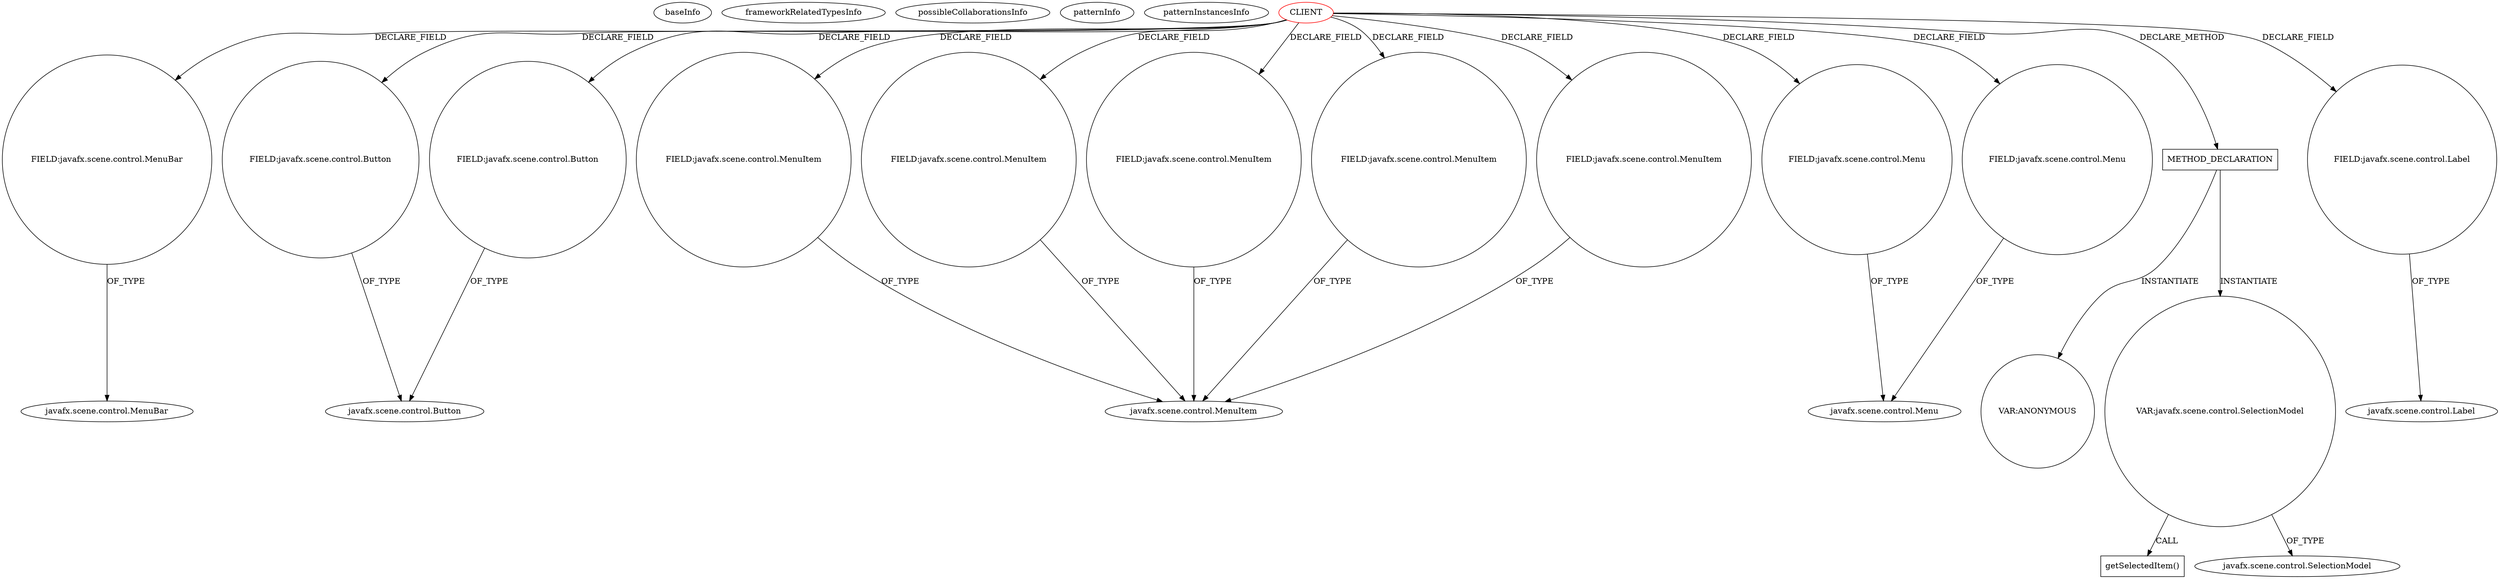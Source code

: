 digraph {
baseInfo[graphId=2463,category="pattern",isAnonymous=false,possibleRelation=false]
frameworkRelatedTypesInfo[]
possibleCollaborationsInfo[]
patternInfo[frequency=2.0,patternRootClient=0]
patternInstancesInfo[0="zvakanaka-bitbit~/zvakanaka-bitbit/bitbit-master/src/bitbit/BitBit.java~BitBit~4923",1="bjornbil-reservatie~/bjornbil-reservatie/reservatie-master/ReservatieKommaFinal/src/be/khleuven/bjornbillen/controller/MainController.java~MainController~2178"]
12[label="FIELD:javafx.scene.control.MenuBar",vertexType="FIELD_DECLARATION",isFrameworkType=false,shape=circle]
0[label="CLIENT",vertexType="ROOT_CLIENT_CLASS_DECLARATION",isFrameworkType=false,color=red]
4[label="FIELD:javafx.scene.control.MenuItem",vertexType="FIELD_DECLARATION",isFrameworkType=false,shape=circle]
40[label="FIELD:javafx.scene.control.Button",vertexType="FIELD_DECLARATION",isFrameworkType=false,shape=circle]
26[label="FIELD:javafx.scene.control.MenuItem",vertexType="FIELD_DECLARATION",isFrameworkType=false,shape=circle]
28[label="FIELD:javafx.scene.control.MenuItem",vertexType="FIELD_DECLARATION",isFrameworkType=false,shape=circle]
18[label="FIELD:javafx.scene.control.MenuItem",vertexType="FIELD_DECLARATION",isFrameworkType=false,shape=circle]
8[label="FIELD:javafx.scene.control.Button",vertexType="FIELD_DECLARATION",isFrameworkType=false,shape=circle]
24[label="FIELD:javafx.scene.control.MenuItem",vertexType="FIELD_DECLARATION",isFrameworkType=false,shape=circle]
46[label="FIELD:javafx.scene.control.Menu",vertexType="FIELD_DECLARATION",isFrameworkType=false,shape=circle]
10[label="FIELD:javafx.scene.control.Menu",vertexType="FIELD_DECLARATION",isFrameworkType=false,shape=circle]
13[label="javafx.scene.control.MenuBar",vertexType="FRAMEWORK_CLASS_TYPE",isFrameworkType=false]
5[label="javafx.scene.control.MenuItem",vertexType="FRAMEWORK_CLASS_TYPE",isFrameworkType=false]
11[label="javafx.scene.control.Menu",vertexType="FRAMEWORK_CLASS_TYPE",isFrameworkType=false]
231[label="METHOD_DECLARATION",vertexType="CLIENT_METHOD_DECLARATION",isFrameworkType=false,shape=box]
283[label="VAR:javafx.scene.control.SelectionModel",vertexType="VARIABLE_EXPRESION",isFrameworkType=false,shape=circle]
284[label="getSelectedItem()",vertexType="INSIDE_CALL",isFrameworkType=false,shape=box]
285[label="javafx.scene.control.SelectionModel",vertexType="FRAMEWORK_CLASS_TYPE",isFrameworkType=false]
2[label="FIELD:javafx.scene.control.Label",vertexType="FIELD_DECLARATION",isFrameworkType=false,shape=circle]
3[label="javafx.scene.control.Label",vertexType="FRAMEWORK_CLASS_TYPE",isFrameworkType=false]
9[label="javafx.scene.control.Button",vertexType="FRAMEWORK_CLASS_TYPE",isFrameworkType=false]
296[label="VAR:ANONYMOUS",vertexType="VARIABLE_EXPRESION",isFrameworkType=false,shape=circle]
12->13[label="OF_TYPE"]
0->2[label="DECLARE_FIELD"]
40->9[label="OF_TYPE"]
0->4[label="DECLARE_FIELD"]
28->5[label="OF_TYPE"]
24->5[label="OF_TYPE"]
0->46[label="DECLARE_FIELD"]
26->5[label="OF_TYPE"]
0->12[label="DECLARE_FIELD"]
0->28[label="DECLARE_FIELD"]
10->11[label="OF_TYPE"]
4->5[label="OF_TYPE"]
0->8[label="DECLARE_FIELD"]
8->9[label="OF_TYPE"]
231->283[label="INSTANTIATE"]
2->3[label="OF_TYPE"]
0->40[label="DECLARE_FIELD"]
283->285[label="OF_TYPE"]
46->11[label="OF_TYPE"]
18->5[label="OF_TYPE"]
231->296[label="INSTANTIATE"]
0->18[label="DECLARE_FIELD"]
283->284[label="CALL"]
0->26[label="DECLARE_FIELD"]
0->24[label="DECLARE_FIELD"]
0->10[label="DECLARE_FIELD"]
0->231[label="DECLARE_METHOD"]
}
